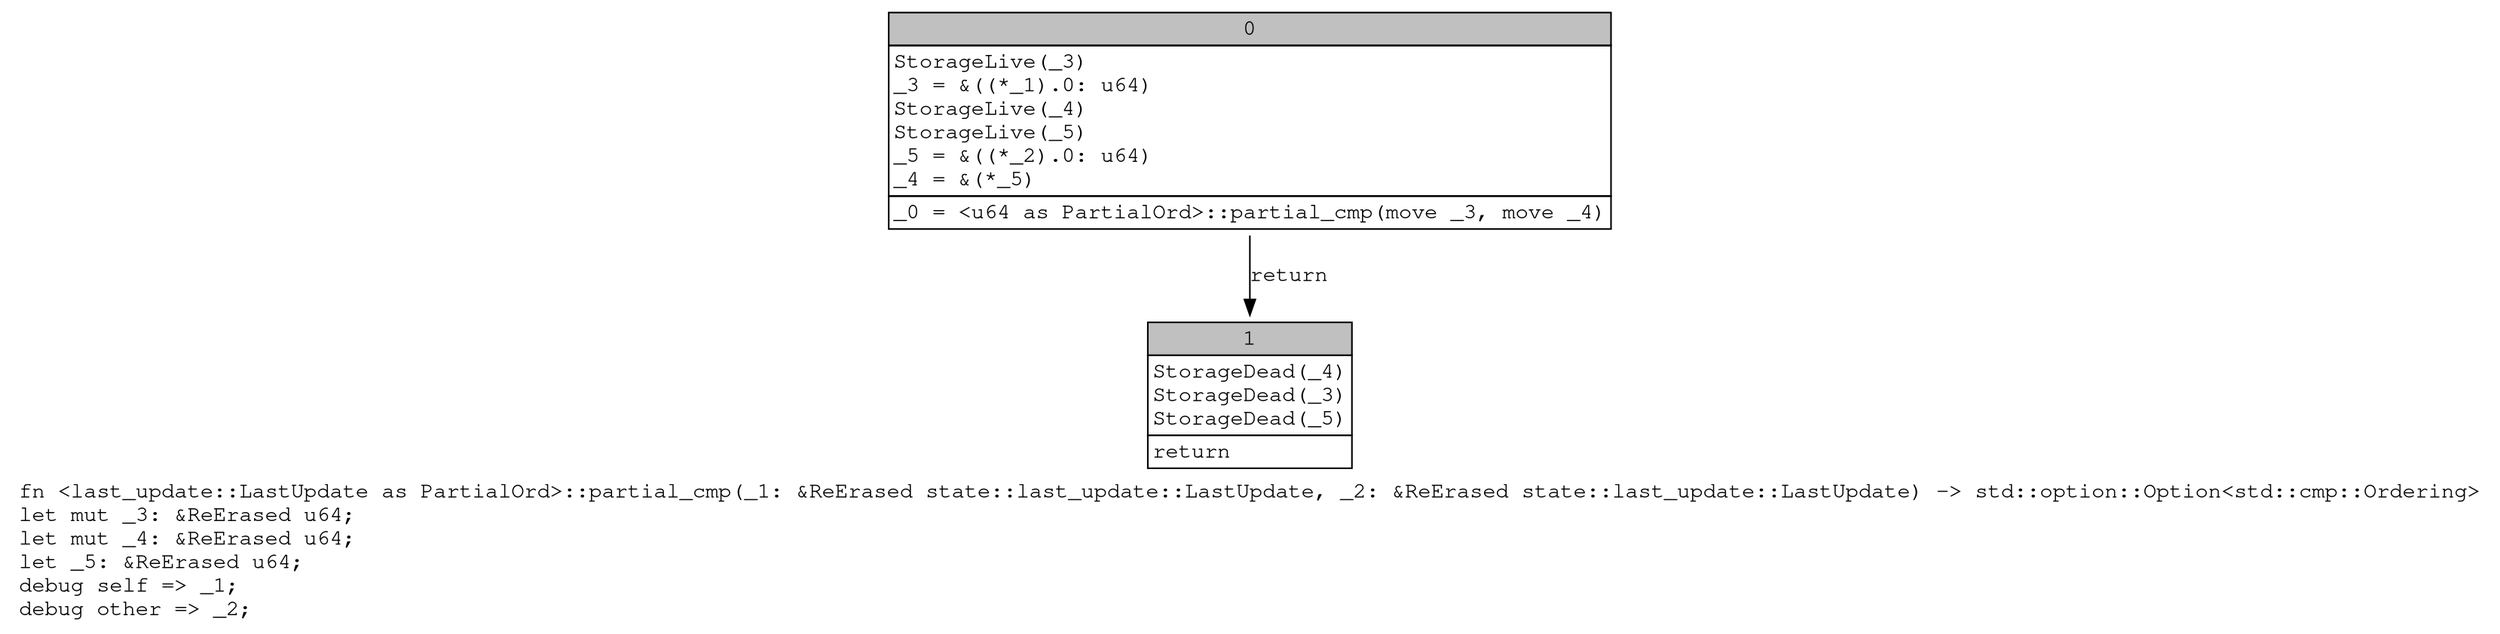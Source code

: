 digraph Mir_0_1480 {
    graph [fontname="Courier, monospace"];
    node [fontname="Courier, monospace"];
    edge [fontname="Courier, monospace"];
    label=<fn &lt;last_update::LastUpdate as PartialOrd&gt;::partial_cmp(_1: &amp;ReErased state::last_update::LastUpdate, _2: &amp;ReErased state::last_update::LastUpdate) -&gt; std::option::Option&lt;std::cmp::Ordering&gt;<br align="left"/>let mut _3: &amp;ReErased u64;<br align="left"/>let mut _4: &amp;ReErased u64;<br align="left"/>let _5: &amp;ReErased u64;<br align="left"/>debug self =&gt; _1;<br align="left"/>debug other =&gt; _2;<br align="left"/>>;
    bb0__0_1480 [shape="none", label=<<table border="0" cellborder="1" cellspacing="0"><tr><td bgcolor="gray" align="center" colspan="1">0</td></tr><tr><td align="left" balign="left">StorageLive(_3)<br/>_3 = &amp;((*_1).0: u64)<br/>StorageLive(_4)<br/>StorageLive(_5)<br/>_5 = &amp;((*_2).0: u64)<br/>_4 = &amp;(*_5)<br/></td></tr><tr><td align="left">_0 = &lt;u64 as PartialOrd&gt;::partial_cmp(move _3, move _4)</td></tr></table>>];
    bb1__0_1480 [shape="none", label=<<table border="0" cellborder="1" cellspacing="0"><tr><td bgcolor="gray" align="center" colspan="1">1</td></tr><tr><td align="left" balign="left">StorageDead(_4)<br/>StorageDead(_3)<br/>StorageDead(_5)<br/></td></tr><tr><td align="left">return</td></tr></table>>];
    bb0__0_1480 -> bb1__0_1480 [label="return"];
}
